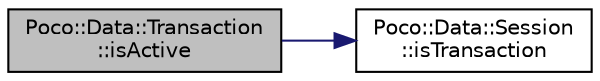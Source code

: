 digraph "Poco::Data::Transaction::isActive"
{
 // LATEX_PDF_SIZE
  edge [fontname="Helvetica",fontsize="10",labelfontname="Helvetica",labelfontsize="10"];
  node [fontname="Helvetica",fontsize="10",shape=record];
  rankdir="LR";
  Node1 [label="Poco::Data::Transaction\l::isActive",height=0.2,width=0.4,color="black", fillcolor="grey75", style="filled", fontcolor="black",tooltip="Rolls back the current transaction."];
  Node1 -> Node2 [color="midnightblue",fontsize="10",style="solid",fontname="Helvetica"];
  Node2 [label="Poco::Data::Session\l::isTransaction",height=0.2,width=0.4,color="black", fillcolor="white", style="filled",URL="$classPoco_1_1Data_1_1Session.html#a42dacaf10afdd515738613482201b4c0",tooltip="Returns true if session has transaction capabilities."];
}
